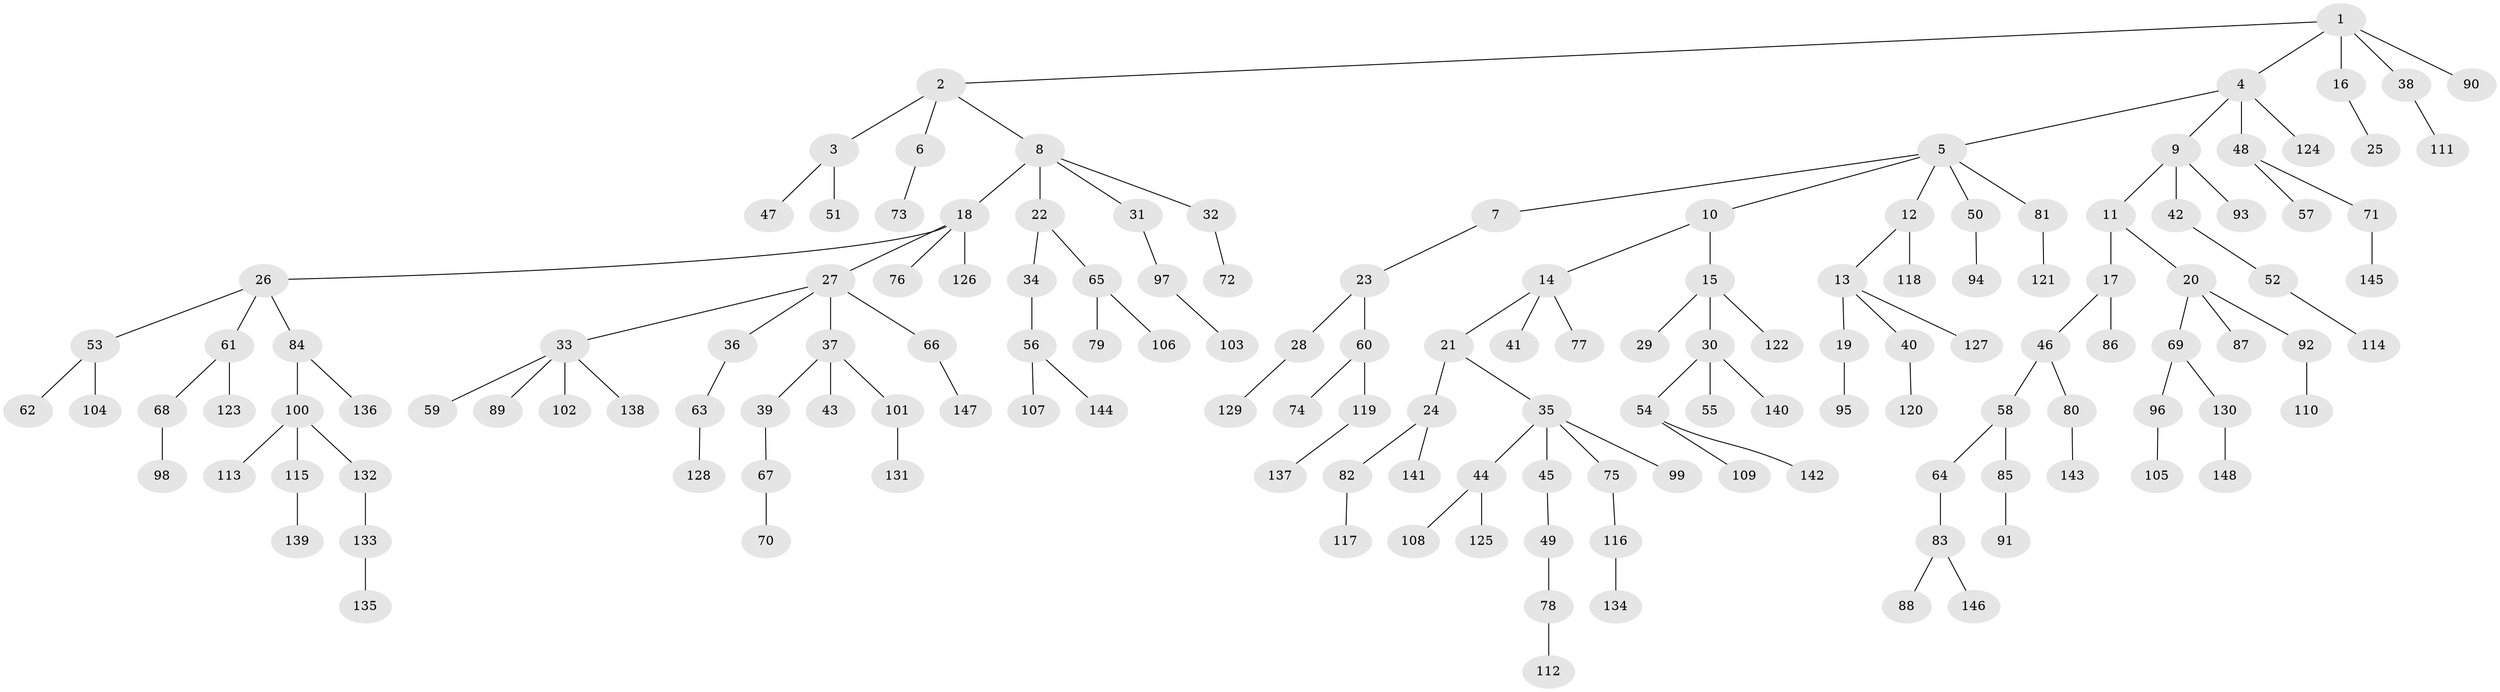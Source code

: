 // coarse degree distribution, {5: 0.058823529411764705, 6: 0.029411764705882353, 7: 0.00980392156862745, 1: 0.5490196078431373, 3: 0.08823529411764706, 4: 0.049019607843137254, 2: 0.21568627450980393}
// Generated by graph-tools (version 1.1) at 2025/42/03/06/25 10:42:06]
// undirected, 148 vertices, 147 edges
graph export_dot {
graph [start="1"]
  node [color=gray90,style=filled];
  1;
  2;
  3;
  4;
  5;
  6;
  7;
  8;
  9;
  10;
  11;
  12;
  13;
  14;
  15;
  16;
  17;
  18;
  19;
  20;
  21;
  22;
  23;
  24;
  25;
  26;
  27;
  28;
  29;
  30;
  31;
  32;
  33;
  34;
  35;
  36;
  37;
  38;
  39;
  40;
  41;
  42;
  43;
  44;
  45;
  46;
  47;
  48;
  49;
  50;
  51;
  52;
  53;
  54;
  55;
  56;
  57;
  58;
  59;
  60;
  61;
  62;
  63;
  64;
  65;
  66;
  67;
  68;
  69;
  70;
  71;
  72;
  73;
  74;
  75;
  76;
  77;
  78;
  79;
  80;
  81;
  82;
  83;
  84;
  85;
  86;
  87;
  88;
  89;
  90;
  91;
  92;
  93;
  94;
  95;
  96;
  97;
  98;
  99;
  100;
  101;
  102;
  103;
  104;
  105;
  106;
  107;
  108;
  109;
  110;
  111;
  112;
  113;
  114;
  115;
  116;
  117;
  118;
  119;
  120;
  121;
  122;
  123;
  124;
  125;
  126;
  127;
  128;
  129;
  130;
  131;
  132;
  133;
  134;
  135;
  136;
  137;
  138;
  139;
  140;
  141;
  142;
  143;
  144;
  145;
  146;
  147;
  148;
  1 -- 2;
  1 -- 4;
  1 -- 16;
  1 -- 38;
  1 -- 90;
  2 -- 3;
  2 -- 6;
  2 -- 8;
  3 -- 47;
  3 -- 51;
  4 -- 5;
  4 -- 9;
  4 -- 48;
  4 -- 124;
  5 -- 7;
  5 -- 10;
  5 -- 12;
  5 -- 50;
  5 -- 81;
  6 -- 73;
  7 -- 23;
  8 -- 18;
  8 -- 22;
  8 -- 31;
  8 -- 32;
  9 -- 11;
  9 -- 42;
  9 -- 93;
  10 -- 14;
  10 -- 15;
  11 -- 17;
  11 -- 20;
  12 -- 13;
  12 -- 118;
  13 -- 19;
  13 -- 40;
  13 -- 127;
  14 -- 21;
  14 -- 41;
  14 -- 77;
  15 -- 29;
  15 -- 30;
  15 -- 122;
  16 -- 25;
  17 -- 46;
  17 -- 86;
  18 -- 26;
  18 -- 27;
  18 -- 76;
  18 -- 126;
  19 -- 95;
  20 -- 69;
  20 -- 87;
  20 -- 92;
  21 -- 24;
  21 -- 35;
  22 -- 34;
  22 -- 65;
  23 -- 28;
  23 -- 60;
  24 -- 82;
  24 -- 141;
  26 -- 53;
  26 -- 61;
  26 -- 84;
  27 -- 33;
  27 -- 36;
  27 -- 37;
  27 -- 66;
  28 -- 129;
  30 -- 54;
  30 -- 55;
  30 -- 140;
  31 -- 97;
  32 -- 72;
  33 -- 59;
  33 -- 89;
  33 -- 102;
  33 -- 138;
  34 -- 56;
  35 -- 44;
  35 -- 45;
  35 -- 75;
  35 -- 99;
  36 -- 63;
  37 -- 39;
  37 -- 43;
  37 -- 101;
  38 -- 111;
  39 -- 67;
  40 -- 120;
  42 -- 52;
  44 -- 108;
  44 -- 125;
  45 -- 49;
  46 -- 58;
  46 -- 80;
  48 -- 57;
  48 -- 71;
  49 -- 78;
  50 -- 94;
  52 -- 114;
  53 -- 62;
  53 -- 104;
  54 -- 109;
  54 -- 142;
  56 -- 107;
  56 -- 144;
  58 -- 64;
  58 -- 85;
  60 -- 74;
  60 -- 119;
  61 -- 68;
  61 -- 123;
  63 -- 128;
  64 -- 83;
  65 -- 79;
  65 -- 106;
  66 -- 147;
  67 -- 70;
  68 -- 98;
  69 -- 96;
  69 -- 130;
  71 -- 145;
  75 -- 116;
  78 -- 112;
  80 -- 143;
  81 -- 121;
  82 -- 117;
  83 -- 88;
  83 -- 146;
  84 -- 100;
  84 -- 136;
  85 -- 91;
  92 -- 110;
  96 -- 105;
  97 -- 103;
  100 -- 113;
  100 -- 115;
  100 -- 132;
  101 -- 131;
  115 -- 139;
  116 -- 134;
  119 -- 137;
  130 -- 148;
  132 -- 133;
  133 -- 135;
}
